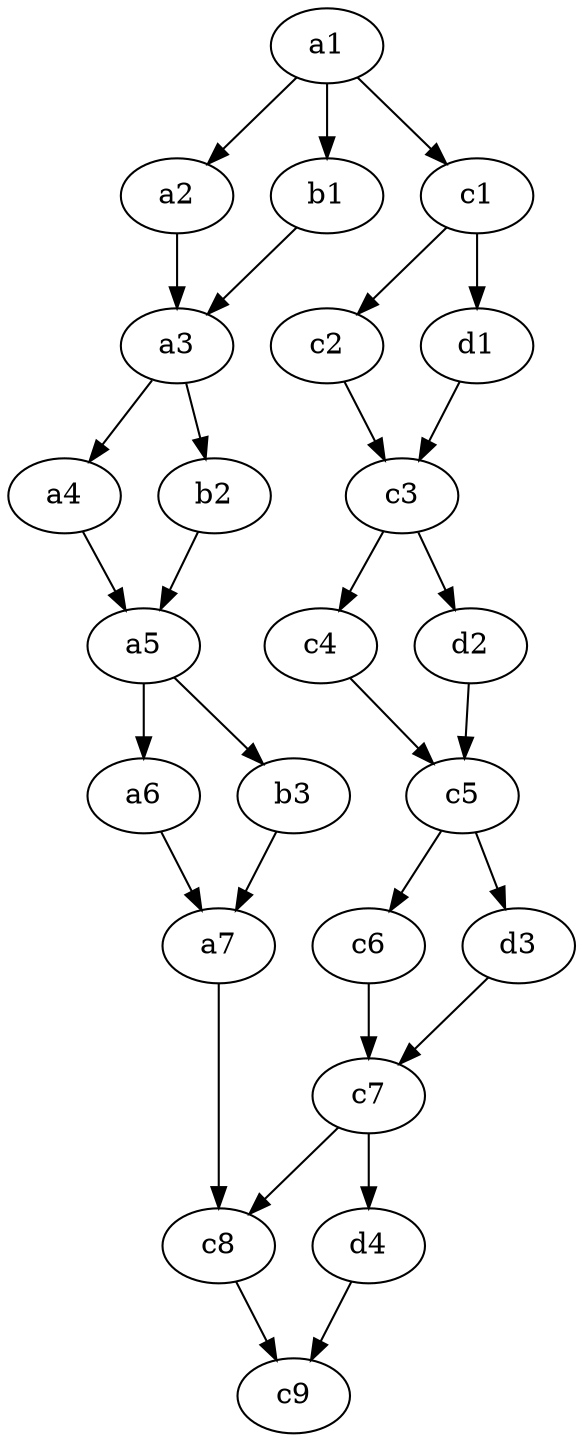 digraph "oriente_6"{

	"a1" -> "a2" -> "a3" -> "a4" -> "a5" -> "a6" -> "a7";
	"a1" -> "b1" -> "a3" -> "b2" -> "a5" -> "b3" -> "a7";
	"a1" -> "c1" -> "c2" -> "c3" -> "c4" -> "c5" -> "c6" -> "c7" -> "c8" -> "c9";
	"c1" -> "d1" -> "c3" -> "d2" -> "c5" -> "d3" -> "c7" -> "d4" -> "c9";
	"a7" -> "c8";
}
